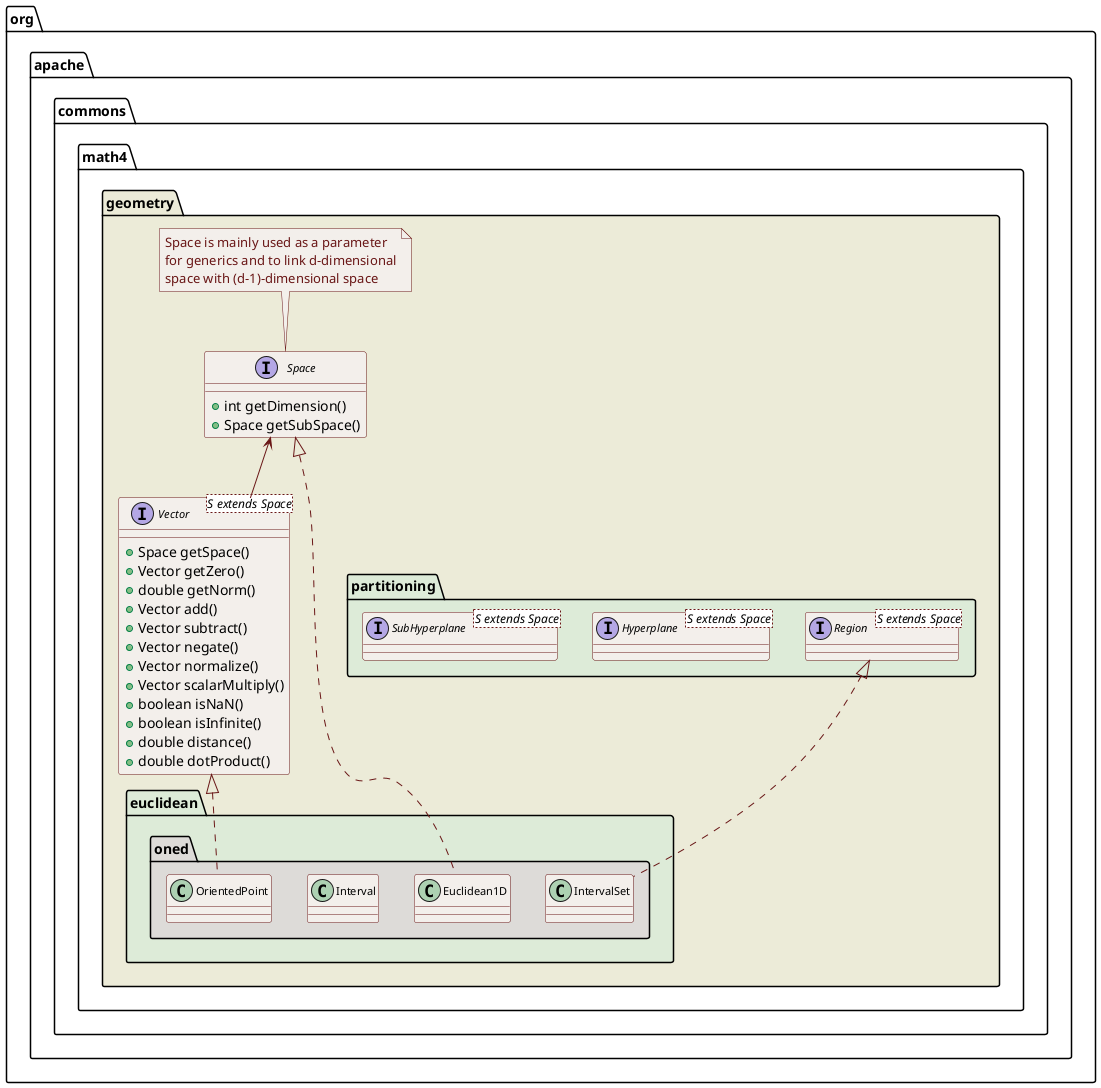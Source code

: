 ' Licensed to the Apache Software Foundation (ASF) under one or more
' contributor license agreements.  See the NOTICE file distributed with
' this work for additional information regarding copyright ownership.
' The ASF licenses this file to You under the Apache License, Version 2.0
' (the "License"); you may not use this file except in compliance with
' the License.  You may obtain a copy of the License at
'
'      http://www.apache.org/licenses/LICENSE-2.0
'
' Unless required by applicable law or agreed to in writing, software
' distributed under the License is distributed on an "AS IS" BASIS,
' WITHOUT WARRANTIES OR CONDITIONS OF ANY KIND, either express or implied.
' See the License for the specific language governing permissions and
' limitations under the License.

@startuml

  skinparam svek                  true
  skinparam ClassBackgroundColor  #F3EFEB
  skinparam ClassArrowColor       #691616
  skinparam ClassBorderColor      #691616
  skinparam NoteBackgroundColor   #F3EFEB
  skinparam NoteBorderColor       #691616
  skinparam NoteFontColor         #691616
  skinparam ClassFontSize         11

  package org.apache.commons.math4.geometry #ECEBD8  {

    interface Space {
      +int getDimension()
      +Space getSubSpace()
    }
    note top
      Space is mainly used as a parameter
      for generics and to link d-dimensional
      space with (d-1)-dimensional space
    end note

    interface "Vector<S extends Space>" as Vector_S_ {
      +Space getSpace()
      +Vector getZero()
      +double getNorm()
      +Vector add()
      +Vector subtract()
      +Vector negate()
      +Vector normalize()
      +Vector scalarMultiply()
      +boolean isNaN()
      +boolean isInfinite()
      +double distance()
      +double dotProduct()
    }

    Space <-- Vector_S_

    package partitioning #DDEBD8 {
      interface "Region<S extends Space>" as Region_S_
      interface "Hyperplane<S extends Space>" as Hyperplane_S_
      interface "SubHyperplane<S extends Space>" as SubHyperplane_S_
    }

    package euclidean #DDEBD8 {

      package oned #DDDBD8 {

        class Euclidean1D
        class OrientedPoint
        class Interval
        class IntervalSet

        Space       <|.. Euclidean1D
        Vector_S_   <|.. OrientedPoint
        Region_S_   <|.. IntervalSet

      }

    }

  }

@enduml
